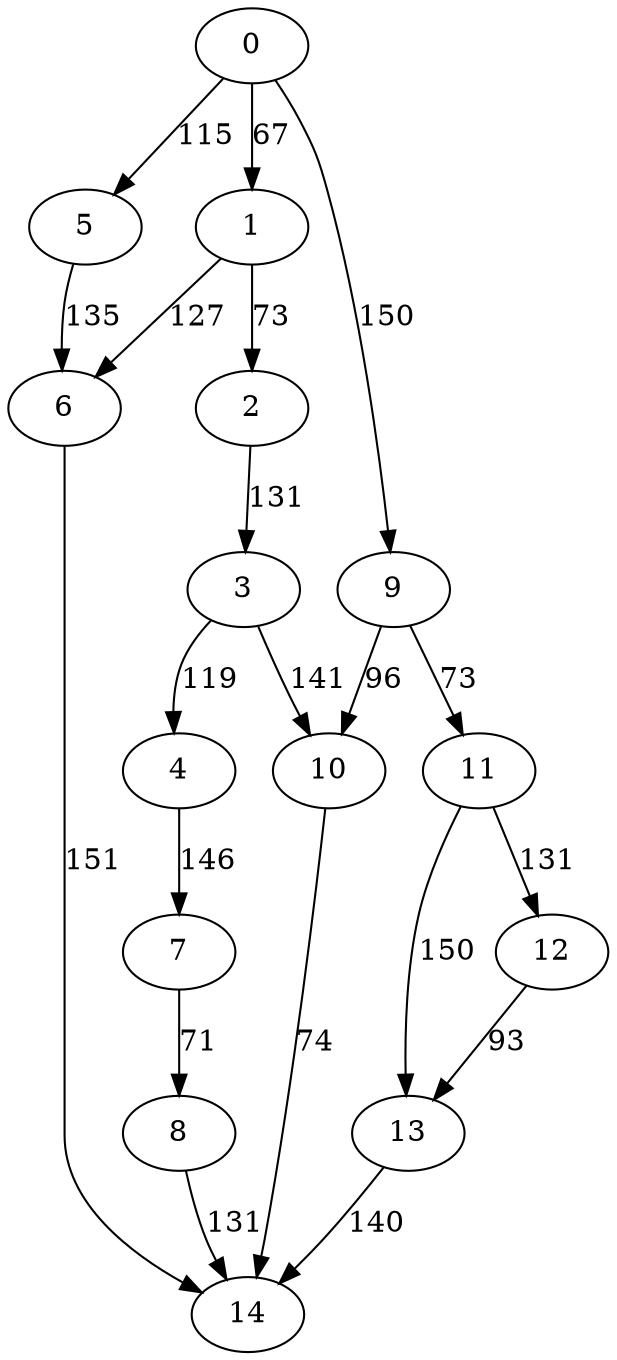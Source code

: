 digraph t20p4r5_9 {
0 -> 1 [ label = 67 ];
0 -> 5 [ label = 115 ];
0 -> 9 [ label = 150 ];
1 -> 2 [ label = 73 ];
1 -> 6 [ label = 127 ];
2 -> 3 [ label = 131 ];
3 -> 4 [ label = 119 ];
3 -> 10 [ label = 141 ];
4 -> 7 [ label = 146 ];
5 -> 6 [ label = 135 ];
6 -> 14 [ label = 151 ];
7 -> 8 [ label = 71 ];
8 -> 14 [ label = 131 ];
9 -> 10 [ label = 96 ];
9 -> 11 [ label = 73 ];
10 -> 14 [ label = 74 ];
11 -> 12 [ label = 131 ];
11 -> 13 [ label = 150 ];
12 -> 13 [ label = 93 ];
13 -> 14 [ label = 140 ];
 }

